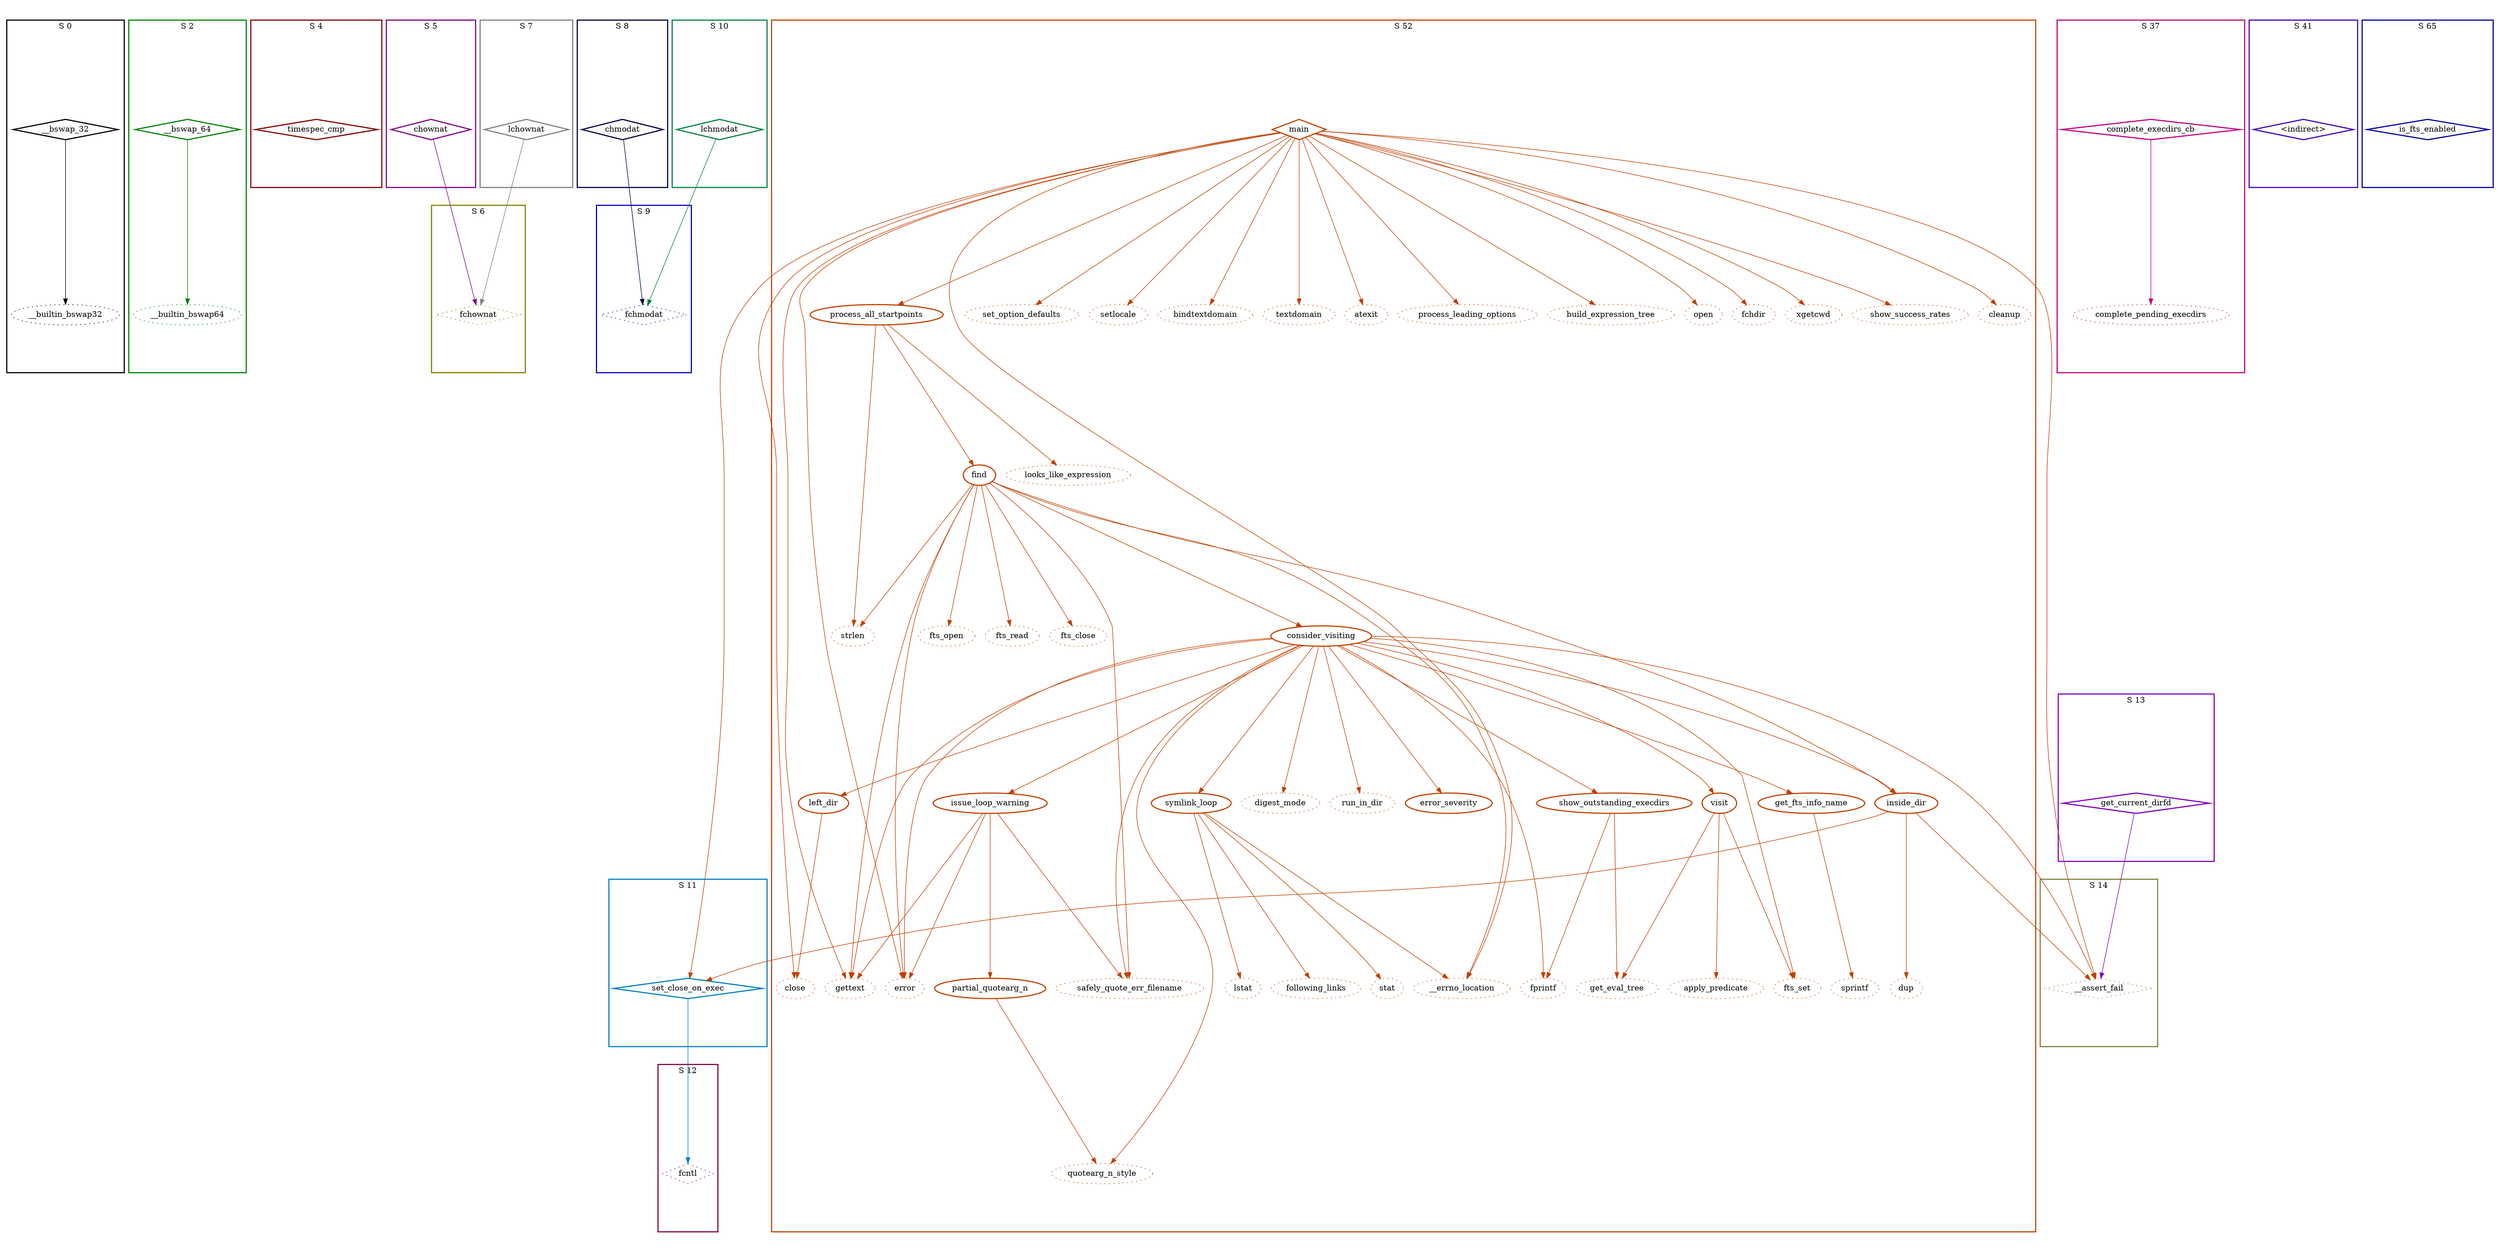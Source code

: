 digraph G {
  ratio=0.500000;
  "UV __bswap_32 (0)" [shape=diamond, label="__bswap_32", color="#000000",
                       style=bold];
  "UV __builtin_bswap32 (1)" [label="__builtin_bswap32", color="#000000",
                              style=dotted];
  "UV __bswap_64 (2)" [shape=diamond, label="__bswap_64", color="#008000",
                       style=bold];
  "UV __builtin_bswap64 (3)" [label="__builtin_bswap64", color="#008000",
                              style=dotted];
  "UV timespec_cmp (4)" [shape=diamond, label="timespec_cmp",
                         color="#800000", style=bold];
  "UV chownat (5)" [shape=diamond, label="chownat", color="#800080",
                    style=bold];
  "UV fchownat (6)" [shape=diamond, label="fchownat", color="#808000",
                     style=dotted];
  "UV lchownat (7)" [shape=diamond, label="lchownat", color="#808080",
                     style=bold];
  "UV chmodat (8)" [shape=diamond, label="chmodat", color="#000040",
                    style=bold];
  "UV fchmodat (9)" [shape=diamond, label="fchmodat", color="#0000C0",
                     style=dotted];
  "UV lchmodat (10)" [shape=diamond, label="lchmodat", color="#008040",
                      style=bold];
  "UV set_close_on_exec (11)" [shape=diamond, label="set_close_on_exec",
                               color="#0080C0", style=bold];
  "UV fcntl (12)" [shape=diamond, label="fcntl", color="#800040",
                   style=dotted];
  "UV get_current_dirfd (13)" [shape=diamond, label="get_current_dirfd",
                               color="#8000C0", style=bold];
  "UV __assert_fail (14)" [shape=diamond, label="__assert_fail",
                           color="#808040", style=dotted];
  "UV left_dir (15)" [label="left_dir", color="#C04000", style=bold];
  "UV close (16)" [label="close", color="#C04000", style=dotted];
  "UV inside_dir (17)" [label="inside_dir", color="#C04000", style=bold];
  "UV dup (18)" [label="dup", color="#C04000", style=dotted];
  "UV error_severity (19)" [label="error_severity", color="#C04000",
                            style=bold];
  "UV get_fts_info_name (20)" [label="get_fts_info_name", color="#C04000",
                               style=bold];
  "UV sprintf (21)" [label="sprintf", color="#C04000", style=dotted];
  "UV visit (22)" [label="visit", color="#C04000", style=bold];
  "UV get_eval_tree (23)" [label="get_eval_tree", color="#C04000",
                           style=dotted];
  "UV apply_predicate (24)" [label="apply_predicate", color="#C04000",
                             style=dotted];
  "UV fts_set (25)" [label="fts_set", color="#C04000", style=dotted];
  "UV partial_quotearg_n (26)" [label="partial_quotearg_n", color="#C04000",
                                style=bold];
  "UV quotearg_n_style (27)" [label="quotearg_n_style", color="#C04000",
                              style=dotted];
  "UV issue_loop_warning (28)" [label="issue_loop_warning", color="#C04000",
                                style=bold];
  "UV safely_quote_err_filename (29)" [label="safely_quote_err_filename",
                                       color="#C04000", style=dotted];
  "UV gettext (30)" [label="gettext", color="#C04000", style=dotted];
  "UV error (31)" [label="error", color="#C04000", style=dotted];
  "UV symlink_loop (32)" [label="symlink_loop", color="#C04000", style=bold];
  "UV following_links (33)" [label="following_links", color="#C04000",
                             style=dotted];
  "UV stat (34)" [label="stat", color="#C04000", style=dotted];
  "UV lstat (35)" [label="lstat", color="#C04000", style=dotted];
  "UV __errno_location (36)" [label="__errno_location", color="#C04000",
                              style=dotted];
  "UV complete_execdirs_cb (37)" [shape=diamond,
                                  label="complete_execdirs_cb",
                                  color="#C00080", style=bold];
  "UV complete_pending_execdirs (38)" [label="complete_pending_execdirs",
                                       color="#C00080", style=dotted];
  "UV show_outstanding_execdirs (39)" [label="show_outstanding_execdirs",
                                       color="#C04000", style=bold];
  "UV fprintf (40)" [label="fprintf", color="#C04000", style=dotted];
  "UV <indirect> (41)" [shape=diamond, label="<indirect>", color="#4000C0",
                        style=bold];
  "UV consider_visiting (42)" [label="consider_visiting", color="#C04000",
                               style=bold];
  "UV digest_mode (43)" [label="digest_mode", color="#C04000", style=dotted];
  "UV run_in_dir (44)" [label="run_in_dir", color="#C04000", style=dotted];
  "UV find (45)" [label="find", color="#C04000", style=bold];
  "UV strlen (46)" [label="strlen", color="#C04000", style=dotted];
  "UV fts_open (47)" [label="fts_open", color="#C04000", style=dotted];
  "UV fts_read (48)" [label="fts_read", color="#C04000", style=dotted];
  "UV fts_close (49)" [label="fts_close", color="#C04000", style=dotted];
  "UV process_all_startpoints (50)" [label="process_all_startpoints",
                                     color="#C04000", style=bold];
  "UV looks_like_expression (51)" [label="looks_like_expression",
                                   color="#C04000", style=dotted];
  "UV main (52)" [shape=diamond, label="main", color="#C04000", style=bold];
  "UV set_option_defaults (53)" [label="set_option_defaults",
                                 color="#C04000", style=dotted];
  "UV setlocale (54)" [label="setlocale", color="#C04000", style=dotted];
  "UV bindtextdomain (55)" [label="bindtextdomain", color="#C04000",
                            style=dotted];
  "UV textdomain (56)" [label="textdomain", color="#C04000", style=dotted];
  "UV atexit (57)" [label="atexit", color="#C04000", style=dotted];
  "UV process_leading_options (58)" [label="process_leading_options",
                                     color="#C04000", style=dotted];
  "UV build_expression_tree (59)" [label="build_expression_tree",
                                   color="#C04000", style=dotted];
  "UV open (60)" [label="open", color="#C04000", style=dotted];
  "UV fchdir (61)" [label="fchdir", color="#C04000", style=dotted];
  "UV xgetcwd (62)" [label="xgetcwd", color="#C04000", style=dotted];
  "UV show_success_rates (63)" [label="show_success_rates", color="#C04000",
                                style=dotted];
  "UV cleanup (64)" [label="cleanup", color="#C04000", style=dotted];
  "UV is_fts_enabled (65)" [shape=diamond, label="is_fts_enabled",
                            color="#0000A0", style=bold];
  
  subgraph cluster_41 { label="S 41";
    color="#4000C0";
    style=bold;
    "UV <indirect> (41)"; };
  subgraph cluster_0 { label="S 0";
    color="#000000";
    style=bold;
    "UV __builtin_bswap32 (1)";"UV __bswap_32 (0)"; };
  subgraph cluster_10 { label="S 10";
    color="#008040";
    style=bold;
    "UV lchmodat (10)"; };
  subgraph cluster_37 { label="S 37";
    color="#C00080";
    style=bold;
    "UV complete_pending_execdirs (38)";"UV complete_execdirs_cb (37)"; };
  subgraph cluster_2 { label="S 2";
    color="#008000";
    style=bold;
    "UV __builtin_bswap64 (3)";"UV __bswap_64 (2)"; };
  subgraph cluster_11 { label="S 11";
    color="#0080C0";
    style=bold;
    "UV set_close_on_exec (11)"; };
  subgraph cluster_12 { label="S 12";
    color="#800040";
    style=bold;
    "UV fcntl (12)"; };
  subgraph cluster_4 { label="S 4";
    color="#800000";
    style=bold;
    "UV timespec_cmp (4)"; };
  subgraph cluster_13 { label="S 13";
    color="#8000C0";
    style=bold;
    "UV get_current_dirfd (13)"; };
  subgraph cluster_52 { label="S 52";
    color="#C04000";
    style=bold;
    "UV cleanup (64)";"UV show_success_rates (63)";"UV xgetcwd (62)";"UV fchdir (61)";"UV open (60)";"UV build_expression_tree (59)";"UV process_leading_options (58)";"UV atexit (57)";"UV textdomain (56)";"UV bindtextdomain (55)";"UV setlocale (54)";"UV set_option_defaults (53)";"UV main (52)";"UV looks_like_expression (51)";"UV process_all_startpoints (50)";"UV fts_close (49)";"UV fts_read (48)";"UV fts_open (47)";"UV strlen (46)";"UV find (45)";"UV run_in_dir (44)";"UV digest_mode (43)";"UV consider_visiting (42)";"UV fprintf (40)";"UV show_outstanding_execdirs (39)";"UV __errno_location (36)";"UV lstat (35)";"UV stat (34)";"UV following_links (33)";"UV symlink_loop (32)";"UV error (31)";"UV gettext (30)";"UV safely_quote_err_filename (29)";"UV issue_loop_warning (28)";"UV quotearg_n_style (27)";"UV partial_quotearg_n (26)";"UV fts_set (25)";"UV apply_predicate (24)";"UV get_eval_tree (23)";"UV visit (22)";"UV sprintf (21)";"UV get_fts_info_name (20)";"UV error_severity (19)";"UV dup (18)";"UV inside_dir (17)";"UV close (16)";"UV left_dir (15)"; };
  subgraph cluster_5 { label="S 5";
    color="#800080";
    style=bold;
    "UV chownat (5)"; };
  subgraph cluster_14 { label="S 14";
    color="#808040";
    style=bold;
    "UV __assert_fail (14)"; };
  subgraph cluster_6 { label="S 6";
    color="#808000";
    style=bold;
    "UV fchownat (6)"; };
  subgraph cluster_7 { label="S 7";
    color="#808080";
    style=bold;
    "UV lchownat (7)"; };
  subgraph cluster_8 { label="S 8";
    color="#000040";
    style=bold;
    "UV chmodat (8)"; };
  subgraph cluster_9 { label="S 9";
    color="#0000C0";
    style=bold;
    "UV fchmodat (9)"; };
  subgraph cluster_65 { label="S 65";
    color="#0000A0";
    style=bold;
    "UV is_fts_enabled (65)"; };
  
  "UV __bswap_32 (0)" -> "UV __builtin_bswap32 (1)" [color="#000000"];
  "UV __bswap_64 (2)" -> "UV __builtin_bswap64 (3)" [color="#008000"];
  "UV chownat (5)" -> "UV fchownat (6)" [color="#800080"];
  "UV lchownat (7)" -> "UV fchownat (6)" [color="#808080"];
  "UV chmodat (8)" -> "UV fchmodat (9)" [color="#000040"];
  "UV lchmodat (10)" -> "UV fchmodat (9)" [color="#008040"];
  "UV set_close_on_exec (11)" -> "UV fcntl (12)" [color="#0080C0"];
  "UV get_current_dirfd (13)" -> "UV __assert_fail (14)" [color="#8000C0"];
  "UV left_dir (15)" -> "UV close (16)" [color="#C04000"];
  "UV inside_dir (17)" -> "UV set_close_on_exec (11)" [color="#C04000"];
  "UV inside_dir (17)" -> "UV __assert_fail (14)" [color="#C04000"];
  "UV inside_dir (17)" -> "UV dup (18)" [color="#C04000"];
  "UV get_fts_info_name (20)" -> "UV sprintf (21)" [color="#C04000"];
  "UV visit (22)" -> "UV get_eval_tree (23)" [color="#C04000"];
  "UV visit (22)" -> "UV apply_predicate (24)" [color="#C04000"];
  "UV visit (22)" -> "UV fts_set (25)" [color="#C04000"];
  "UV partial_quotearg_n (26)" -> "UV quotearg_n_style (27)" [color="#C04000"];
  "UV issue_loop_warning (28)" -> "UV partial_quotearg_n (26)" [color="#C04000"];
  "UV issue_loop_warning (28)" -> "UV safely_quote_err_filename (29)" [
  color="#C04000"];
  "UV issue_loop_warning (28)" -> "UV gettext (30)" [color="#C04000"];
  "UV issue_loop_warning (28)" -> "UV error (31)" [color="#C04000"];
  "UV symlink_loop (32)" -> "UV following_links (33)" [color="#C04000"];
  "UV symlink_loop (32)" -> "UV stat (34)" [color="#C04000"];
  "UV symlink_loop (32)" -> "UV lstat (35)" [color="#C04000"];
  "UV symlink_loop (32)" -> "UV __errno_location (36)" [color="#C04000"];
  "UV complete_execdirs_cb (37)" -> "UV complete_pending_execdirs (38)" [
  color="#C00080"];
  "UV show_outstanding_execdirs (39)" -> "UV get_eval_tree (23)" [color="#C04000"];
  "UV show_outstanding_execdirs (39)" -> "UV fprintf (40)" [color="#C04000"];
  "UV consider_visiting (42)" -> "UV __assert_fail (14)" [color="#C04000"];
  "UV consider_visiting (42)" -> "UV left_dir (15)" [color="#C04000"];
  "UV consider_visiting (42)" -> "UV inside_dir (17)" [color="#C04000"];
  "UV consider_visiting (42)" -> "UV error_severity (19)" [color="#C04000"];
  "UV consider_visiting (42)" -> "UV get_fts_info_name (20)" [color="#C04000"];
  "UV consider_visiting (42)" -> "UV visit (22)" [color="#C04000"];
  "UV consider_visiting (42)" -> "UV fts_set (25)" [color="#C04000"];
  "UV consider_visiting (42)" -> "UV quotearg_n_style (27)" [color="#C04000"];
  "UV consider_visiting (42)" -> "UV issue_loop_warning (28)" [color="#C04000"];
  "UV consider_visiting (42)" -> "UV safely_quote_err_filename (29)" [
  color="#C04000"];
  "UV consider_visiting (42)" -> "UV gettext (30)" [color="#C04000"];
  "UV consider_visiting (42)" -> "UV error (31)" [color="#C04000"];
  "UV consider_visiting (42)" -> "UV symlink_loop (32)" [color="#C04000"];
  "UV consider_visiting (42)" -> "UV show_outstanding_execdirs (39)" [
  color="#C04000"];
  "UV consider_visiting (42)" -> "UV fprintf (40)" [color="#C04000"];
  "UV consider_visiting (42)" -> "UV digest_mode (43)" [color="#C04000"];
  "UV consider_visiting (42)" -> "UV run_in_dir (44)" [color="#C04000"];
  "UV find (45)" -> "UV inside_dir (17)" [color="#C04000"];
  "UV find (45)" -> "UV safely_quote_err_filename (29)" [color="#C04000"];
  "UV find (45)" -> "UV gettext (30)" [color="#C04000"];
  "UV find (45)" -> "UV error (31)" [color="#C04000"];
  "UV find (45)" -> "UV __errno_location (36)" [color="#C04000"];
  "UV find (45)" -> "UV consider_visiting (42)" [color="#C04000"];
  "UV find (45)" -> "UV strlen (46)" [color="#C04000"];
  "UV find (45)" -> "UV fts_open (47)" [color="#C04000"];
  "UV find (45)" -> "UV fts_read (48)" [color="#C04000"];
  "UV find (45)" -> "UV fts_close (49)" [color="#C04000"];
  "UV process_all_startpoints (50)" -> "UV find (45)" [color="#C04000"];
  "UV process_all_startpoints (50)" -> "UV strlen (46)" [color="#C04000"];
  "UV process_all_startpoints (50)" -> "UV looks_like_expression (51)" [
  color="#C04000"];
  "UV main (52)" -> "UV set_close_on_exec (11)" [color="#C04000"];
  "UV main (52)" -> "UV __assert_fail (14)" [color="#C04000"];
  "UV main (52)" -> "UV close (16)" [color="#C04000"];
  "UV main (52)" -> "UV gettext (30)" [color="#C04000"];
  "UV main (52)" -> "UV error (31)" [color="#C04000"];
  "UV main (52)" -> "UV __errno_location (36)" [color="#C04000"];
  "UV main (52)" -> "UV process_all_startpoints (50)" [color="#C04000"];
  "UV main (52)" -> "UV set_option_defaults (53)" [color="#C04000"];
  "UV main (52)" -> "UV setlocale (54)" [color="#C04000"];
  "UV main (52)" -> "UV bindtextdomain (55)" [color="#C04000"];
  "UV main (52)" -> "UV textdomain (56)" [color="#C04000"];
  "UV main (52)" -> "UV atexit (57)" [color="#C04000"];
  "UV main (52)" -> "UV process_leading_options (58)" [color="#C04000"];
  "UV main (52)" -> "UV build_expression_tree (59)" [color="#C04000"];
  "UV main (52)" -> "UV open (60)" [color="#C04000"];
  "UV main (52)" -> "UV fchdir (61)" [color="#C04000"];
  "UV main (52)" -> "UV xgetcwd (62)" [color="#C04000"];
  "UV main (52)" -> "UV show_success_rates (63)" [color="#C04000"];
  "UV main (52)" -> "UV cleanup (64)" [color="#C04000"];
  
  }